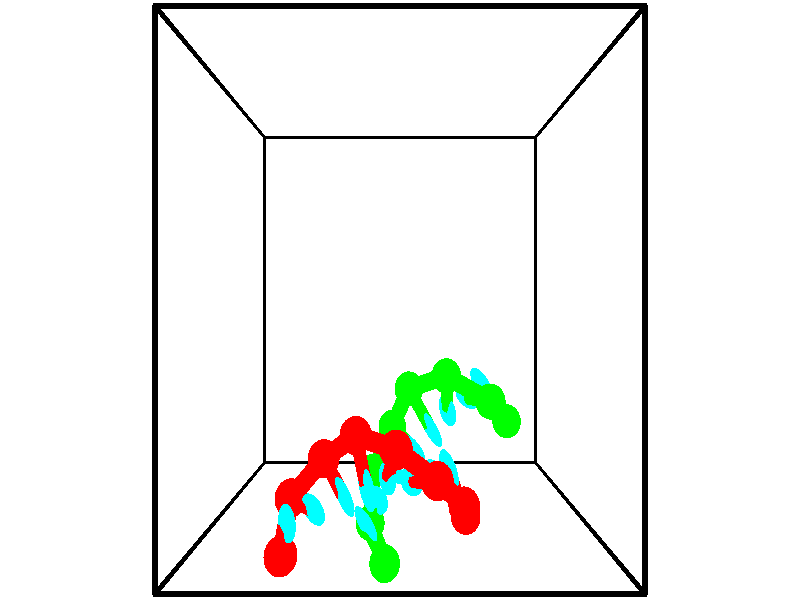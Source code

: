 // switches for output
#declare DRAW_BASES = 1; // possible values are 0, 1; only relevant for DNA ribbons
#declare DRAW_BASES_TYPE = 3; // possible values are 1, 2, 3; only relevant for DNA ribbons
#declare DRAW_FOG = 0; // set to 1 to enable fog

#include "colors.inc"

#include "transforms.inc"
background { rgb <1, 1, 1>}

#default {
   normal{
       ripples 0.25
       frequency 0.20
       turbulence 0.2
       lambda 5
   }
	finish {
		phong 0.1
		phong_size 40.
	}
}

// original window dimensions: 1024x640


// camera settings

camera {
	sky <-0, 1, 0>
	up <-0, 1, 0>
	right 1.6 * <1, 0, 0>
	location <2.5, 2.5, 11.1562>
	look_at <2.5, 2.5, 2.5>
	direction <0, 0, -8.6562>
	angle 67.0682
}


# declare cpy_camera_pos = <2.5, 2.5, 11.1562>;
# if (DRAW_FOG = 1)
fog {
	fog_type 2
	up vnormalize(cpy_camera_pos)
	color rgbt<1,1,1,0.3>
	distance 1e-5
	fog_alt 3e-3
	fog_offset 4
}
# end


// LIGHTS

# declare lum = 6;
global_settings {
	ambient_light rgb lum * <0.05, 0.05, 0.05>
	max_trace_level 15
}# declare cpy_direct_light_amount = 0.25;
light_source
{	1000 * <-1, -1, 1>,
	rgb lum * cpy_direct_light_amount
	parallel
}

light_source
{	1000 * <1, 1, -1>,
	rgb lum * cpy_direct_light_amount
	parallel
}

// strand 0

// nucleotide -1

// particle -1
sphere {
	<0.703013, -0.710347, 2.077925> 0.250000
	pigment { color rgbt <1,0,0,0> }
	no_shadow
}
cylinder {
	<0.802286, -0.404610, 2.315979>,  <0.861850, -0.221168, 2.458812>, 0.100000
	pigment { color rgbt <1,0,0,0> }
	no_shadow
}
cylinder {
	<0.802286, -0.404610, 2.315979>,  <0.703013, -0.710347, 2.077925>, 0.100000
	pigment { color rgbt <1,0,0,0> }
	no_shadow
}

// particle -1
sphere {
	<0.802286, -0.404610, 2.315979> 0.100000
	pigment { color rgbt <1,0,0,0> }
	no_shadow
}
sphere {
	0, 1
	scale<0.080000,0.200000,0.300000>
	matrix <0.773536, 0.213456, -0.596723,
		-0.583136, 0.608455, -0.538270,
		0.248182, 0.764342, 0.595136,
		0.876741, -0.175307, 2.494520>
	pigment { color rgbt <0,1,1,0> }
	no_shadow
}
cylinder {
	<0.784231, -0.092473, 1.672346>,  <0.703013, -0.710347, 2.077925>, 0.130000
	pigment { color rgbt <1,0,0,0> }
	no_shadow
}

// nucleotide -1

// particle -1
sphere {
	<0.784231, -0.092473, 1.672346> 0.250000
	pigment { color rgbt <1,0,0,0> }
	no_shadow
}
cylinder {
	<1.030413, -0.087715, 1.987579>,  <1.178122, -0.084860, 2.176719>, 0.100000
	pigment { color rgbt <1,0,0,0> }
	no_shadow
}
cylinder {
	<1.030413, -0.087715, 1.987579>,  <0.784231, -0.092473, 1.672346>, 0.100000
	pigment { color rgbt <1,0,0,0> }
	no_shadow
}

// particle -1
sphere {
	<1.030413, -0.087715, 1.987579> 0.100000
	pigment { color rgbt <1,0,0,0> }
	no_shadow
}
sphere {
	0, 1
	scale<0.080000,0.200000,0.300000>
	matrix <0.762409, 0.244572, -0.599097,
		-0.199869, 0.969558, 0.141454,
		0.615455, 0.011895, 0.788082,
		1.215049, -0.084147, 2.224004>
	pigment { color rgbt <0,1,1,0> }
	no_shadow
}
cylinder {
	<1.291681, 0.407910, 1.596391>,  <0.784231, -0.092473, 1.672346>, 0.130000
	pigment { color rgbt <1,0,0,0> }
	no_shadow
}

// nucleotide -1

// particle -1
sphere {
	<1.291681, 0.407910, 1.596391> 0.250000
	pigment { color rgbt <1,0,0,0> }
	no_shadow
}
cylinder {
	<1.499817, 0.192543, 1.861526>,  <1.624698, 0.063323, 2.020607>, 0.100000
	pigment { color rgbt <1,0,0,0> }
	no_shadow
}
cylinder {
	<1.499817, 0.192543, 1.861526>,  <1.291681, 0.407910, 1.596391>, 0.100000
	pigment { color rgbt <1,0,0,0> }
	no_shadow
}

// particle -1
sphere {
	<1.499817, 0.192543, 1.861526> 0.100000
	pigment { color rgbt <1,0,0,0> }
	no_shadow
}
sphere {
	0, 1
	scale<0.080000,0.200000,0.300000>
	matrix <0.851819, 0.272330, -0.447482,
		0.060421, 0.797461, 0.600338,
		0.520339, -0.538417, 0.662838,
		1.655919, 0.031018, 2.060378>
	pigment { color rgbt <0,1,1,0> }
	no_shadow
}
cylinder {
	<1.810829, 0.745383, 1.780034>,  <1.291681, 0.407910, 1.596391>, 0.130000
	pigment { color rgbt <1,0,0,0> }
	no_shadow
}

// nucleotide -1

// particle -1
sphere {
	<1.810829, 0.745383, 1.780034> 0.250000
	pigment { color rgbt <1,0,0,0> }
	no_shadow
}
cylinder {
	<1.912489, 0.360748, 1.821526>,  <1.973485, 0.129968, 1.846421>, 0.100000
	pigment { color rgbt <1,0,0,0> }
	no_shadow
}
cylinder {
	<1.912489, 0.360748, 1.821526>,  <1.810829, 0.745383, 1.780034>, 0.100000
	pigment { color rgbt <1,0,0,0> }
	no_shadow
}

// particle -1
sphere {
	<1.912489, 0.360748, 1.821526> 0.100000
	pigment { color rgbt <1,0,0,0> }
	no_shadow
}
sphere {
	0, 1
	scale<0.080000,0.200000,0.300000>
	matrix <0.829930, 0.161759, -0.533901,
		0.496613, 0.221779, 0.839160,
		0.254150, -0.961586, 0.103730,
		1.988734, 0.072272, 1.852644>
	pigment { color rgbt <0,1,1,0> }
	no_shadow
}
cylinder {
	<2.442630, 0.618716, 2.058843>,  <1.810829, 0.745383, 1.780034>, 0.130000
	pigment { color rgbt <1,0,0,0> }
	no_shadow
}

// nucleotide -1

// particle -1
sphere {
	<2.442630, 0.618716, 2.058843> 0.250000
	pigment { color rgbt <1,0,0,0> }
	no_shadow
}
cylinder {
	<2.360487, 0.343552, 1.780388>,  <2.311201, 0.178453, 1.613315>, 0.100000
	pigment { color rgbt <1,0,0,0> }
	no_shadow
}
cylinder {
	<2.360487, 0.343552, 1.780388>,  <2.442630, 0.618716, 2.058843>, 0.100000
	pigment { color rgbt <1,0,0,0> }
	no_shadow
}

// particle -1
sphere {
	<2.360487, 0.343552, 1.780388> 0.100000
	pigment { color rgbt <1,0,0,0> }
	no_shadow
}
sphere {
	0, 1
	scale<0.080000,0.200000,0.300000>
	matrix <0.816617, 0.271596, -0.509285,
		0.539411, -0.673063, 0.505986,
		-0.205357, -0.687911, -0.696137,
		2.298880, 0.137178, 1.571547>
	pigment { color rgbt <0,1,1,0> }
	no_shadow
}
cylinder {
	<3.068480, 0.198739, 1.947941>,  <2.442630, 0.618716, 2.058843>, 0.130000
	pigment { color rgbt <1,0,0,0> }
	no_shadow
}

// nucleotide -1

// particle -1
sphere {
	<3.068480, 0.198739, 1.947941> 0.250000
	pigment { color rgbt <1,0,0,0> }
	no_shadow
}
cylinder {
	<2.849796, 0.116310, 1.623314>,  <2.718586, 0.066853, 1.428538>, 0.100000
	pigment { color rgbt <1,0,0,0> }
	no_shadow
}
cylinder {
	<2.849796, 0.116310, 1.623314>,  <3.068480, 0.198739, 1.947941>, 0.100000
	pigment { color rgbt <1,0,0,0> }
	no_shadow
}

// particle -1
sphere {
	<2.849796, 0.116310, 1.623314> 0.100000
	pigment { color rgbt <1,0,0,0> }
	no_shadow
}
sphere {
	0, 1
	scale<0.080000,0.200000,0.300000>
	matrix <0.816706, 0.082514, -0.571123,
		0.184659, -0.975051, 0.123189,
		-0.546710, -0.206073, -0.811568,
		2.685783, 0.054488, 1.379843>
	pigment { color rgbt <0,1,1,0> }
	no_shadow
}
cylinder {
	<3.518624, -0.220523, 1.591349>,  <3.068480, 0.198739, 1.947941>, 0.130000
	pigment { color rgbt <1,0,0,0> }
	no_shadow
}

// nucleotide -1

// particle -1
sphere {
	<3.518624, -0.220523, 1.591349> 0.250000
	pigment { color rgbt <1,0,0,0> }
	no_shadow
}
cylinder {
	<3.275517, -0.063080, 1.315468>,  <3.129652, 0.031386, 1.149939>, 0.100000
	pigment { color rgbt <1,0,0,0> }
	no_shadow
}
cylinder {
	<3.275517, -0.063080, 1.315468>,  <3.518624, -0.220523, 1.591349>, 0.100000
	pigment { color rgbt <1,0,0,0> }
	no_shadow
}

// particle -1
sphere {
	<3.275517, -0.063080, 1.315468> 0.100000
	pigment { color rgbt <1,0,0,0> }
	no_shadow
}
sphere {
	0, 1
	scale<0.080000,0.200000,0.300000>
	matrix <0.760473, 0.038373, -0.648234,
		-0.228685, -0.918477, -0.322651,
		-0.607769, 0.393609, -0.689702,
		3.093186, 0.055003, 1.108557>
	pigment { color rgbt <0,1,1,0> }
	no_shadow
}
cylinder {
	<3.609290, -0.548759, 0.948268>,  <3.518624, -0.220523, 1.591349>, 0.130000
	pigment { color rgbt <1,0,0,0> }
	no_shadow
}

// nucleotide -1

// particle -1
sphere {
	<3.609290, -0.548759, 0.948268> 0.250000
	pigment { color rgbt <1,0,0,0> }
	no_shadow
}
cylinder {
	<3.455050, -0.188820, 0.866699>,  <3.362505, 0.027144, 0.817758>, 0.100000
	pigment { color rgbt <1,0,0,0> }
	no_shadow
}
cylinder {
	<3.455050, -0.188820, 0.866699>,  <3.609290, -0.548759, 0.948268>, 0.100000
	pigment { color rgbt <1,0,0,0> }
	no_shadow
}

// particle -1
sphere {
	<3.455050, -0.188820, 0.866699> 0.100000
	pigment { color rgbt <1,0,0,0> }
	no_shadow
}
sphere {
	0, 1
	scale<0.080000,0.200000,0.300000>
	matrix <0.819794, 0.232719, -0.523239,
		-0.423380, -0.368936, -0.827427,
		-0.385600, 0.899849, -0.203923,
		3.339369, 0.081135, 0.805522>
	pigment { color rgbt <0,1,1,0> }
	no_shadow
}
// strand 1

// nucleotide -1

// particle -1
sphere {
	<4.393341, 0.704535, 0.421644> 0.250000
	pigment { color rgbt <0,1,0,0> }
	no_shadow
}
cylinder {
	<4.159590, 0.998810, 0.284668>,  <4.019339, 1.175375, 0.202483>, 0.100000
	pigment { color rgbt <0,1,0,0> }
	no_shadow
}
cylinder {
	<4.159590, 0.998810, 0.284668>,  <4.393341, 0.704535, 0.421644>, 0.100000
	pigment { color rgbt <0,1,0,0> }
	no_shadow
}

// particle -1
sphere {
	<4.159590, 0.998810, 0.284668> 0.100000
	pigment { color rgbt <0,1,0,0> }
	no_shadow
}
sphere {
	0, 1
	scale<0.080000,0.200000,0.300000>
	matrix <-0.773219, -0.376766, 0.510077,
		0.246238, 0.562859, 0.789022,
		-0.584379, 0.735688, -0.342439,
		3.984276, 1.219516, 0.181936>
	pigment { color rgbt <0,1,1,0> }
	no_shadow
}
cylinder {
	<4.021242, 1.078113, 1.011746>,  <4.393341, 0.704535, 0.421644>, 0.130000
	pigment { color rgbt <0,1,0,0> }
	no_shadow
}

// nucleotide -1

// particle -1
sphere {
	<4.021242, 1.078113, 1.011746> 0.250000
	pigment { color rgbt <0,1,0,0> }
	no_shadow
}
cylinder {
	<3.831905, 1.061584, 0.659782>,  <3.718302, 1.051667, 0.448604>, 0.100000
	pigment { color rgbt <0,1,0,0> }
	no_shadow
}
cylinder {
	<3.831905, 1.061584, 0.659782>,  <4.021242, 1.078113, 1.011746>, 0.100000
	pigment { color rgbt <0,1,0,0> }
	no_shadow
}

// particle -1
sphere {
	<3.831905, 1.061584, 0.659782> 0.100000
	pigment { color rgbt <0,1,0,0> }
	no_shadow
}
sphere {
	0, 1
	scale<0.080000,0.200000,0.300000>
	matrix <-0.732615, -0.536166, 0.419286,
		-0.489103, 0.843100, 0.223517,
		-0.473343, -0.041323, -0.879909,
		3.689902, 1.049188, 0.395810>
	pigment { color rgbt <0,1,1,0> }
	no_shadow
}
cylinder {
	<3.286980, 1.423053, 0.887304>,  <4.021242, 1.078113, 1.011746>, 0.130000
	pigment { color rgbt <0,1,0,0> }
	no_shadow
}

// nucleotide -1

// particle -1
sphere {
	<3.286980, 1.423053, 0.887304> 0.250000
	pigment { color rgbt <0,1,0,0> }
	no_shadow
}
cylinder {
	<3.317960, 1.105888, 0.645546>,  <3.336547, 0.915590, 0.500491>, 0.100000
	pigment { color rgbt <0,1,0,0> }
	no_shadow
}
cylinder {
	<3.317960, 1.105888, 0.645546>,  <3.286980, 1.423053, 0.887304>, 0.100000
	pigment { color rgbt <0,1,0,0> }
	no_shadow
}

// particle -1
sphere {
	<3.317960, 1.105888, 0.645546> 0.100000
	pigment { color rgbt <0,1,0,0> }
	no_shadow
}
sphere {
	0, 1
	scale<0.080000,0.200000,0.300000>
	matrix <-0.738581, -0.452837, 0.499436,
		-0.669701, 0.407713, -0.620702,
		0.077450, -0.792912, -0.604395,
		3.341194, 0.868015, 0.464228>
	pigment { color rgbt <0,1,1,0> }
	no_shadow
}
cylinder {
	<2.655220, 1.210867, 0.627466>,  <3.286980, 1.423053, 0.887304>, 0.130000
	pigment { color rgbt <0,1,0,0> }
	no_shadow
}

// nucleotide -1

// particle -1
sphere {
	<2.655220, 1.210867, 0.627466> 0.250000
	pigment { color rgbt <0,1,0,0> }
	no_shadow
}
cylinder {
	<2.875837, 0.877533, 0.642181>,  <3.008208, 0.677533, 0.651011>, 0.100000
	pigment { color rgbt <0,1,0,0> }
	no_shadow
}
cylinder {
	<2.875837, 0.877533, 0.642181>,  <2.655220, 1.210867, 0.627466>, 0.100000
	pigment { color rgbt <0,1,0,0> }
	no_shadow
}

// particle -1
sphere {
	<2.875837, 0.877533, 0.642181> 0.100000
	pigment { color rgbt <0,1,0,0> }
	no_shadow
}
sphere {
	0, 1
	scale<0.080000,0.200000,0.300000>
	matrix <-0.775679, -0.496164, 0.390055,
		-0.306793, -0.243669, -0.920056,
		0.551543, -0.833335, 0.036789,
		3.041300, 0.627532, 0.653218>
	pigment { color rgbt <0,1,1,0> }
	no_shadow
}
cylinder {
	<2.360193, 0.585212, 0.183660>,  <2.655220, 1.210867, 0.627466>, 0.130000
	pigment { color rgbt <0,1,0,0> }
	no_shadow
}

// nucleotide -1

// particle -1
sphere {
	<2.360193, 0.585212, 0.183660> 0.250000
	pigment { color rgbt <0,1,0,0> }
	no_shadow
}
cylinder {
	<2.579527, 0.460014, 0.493851>,  <2.711128, 0.384896, 0.679965>, 0.100000
	pigment { color rgbt <0,1,0,0> }
	no_shadow
}
cylinder {
	<2.579527, 0.460014, 0.493851>,  <2.360193, 0.585212, 0.183660>, 0.100000
	pigment { color rgbt <0,1,0,0> }
	no_shadow
}

// particle -1
sphere {
	<2.579527, 0.460014, 0.493851> 0.100000
	pigment { color rgbt <0,1,0,0> }
	no_shadow
}
sphere {
	0, 1
	scale<0.080000,0.200000,0.300000>
	matrix <-0.774955, -0.538688, 0.330545,
		0.314281, -0.782209, -0.537938,
		0.548335, -0.312994, 0.775476,
		2.744028, 0.366116, 0.726494>
	pigment { color rgbt <0,1,1,0> }
	no_shadow
}
cylinder {
	<2.020429, -0.066444, 0.270806>,  <2.360193, 0.585212, 0.183660>, 0.130000
	pigment { color rgbt <0,1,0,0> }
	no_shadow
}

// nucleotide -1

// particle -1
sphere {
	<2.020429, -0.066444, 0.270806> 0.250000
	pigment { color rgbt <0,1,0,0> }
	no_shadow
}
cylinder {
	<2.230465, 0.001411, 0.604393>,  <2.356487, 0.042125, 0.804545>, 0.100000
	pigment { color rgbt <0,1,0,0> }
	no_shadow
}
cylinder {
	<2.230465, 0.001411, 0.604393>,  <2.020429, -0.066444, 0.270806>, 0.100000
	pigment { color rgbt <0,1,0,0> }
	no_shadow
}

// particle -1
sphere {
	<2.230465, 0.001411, 0.604393> 0.100000
	pigment { color rgbt <0,1,0,0> }
	no_shadow
}
sphere {
	0, 1
	scale<0.080000,0.200000,0.300000>
	matrix <-0.656299, -0.543142, 0.523706,
		0.541804, -0.822326, -0.173864,
		0.525090, 0.169639, 0.833968,
		2.387992, 0.052303, 0.854584>
	pigment { color rgbt <0,1,1,0> }
	no_shadow
}
cylinder {
	<1.980754, -0.742556, 0.627117>,  <2.020429, -0.066444, 0.270806>, 0.130000
	pigment { color rgbt <0,1,0,0> }
	no_shadow
}

// nucleotide -1

// particle -1
sphere {
	<1.980754, -0.742556, 0.627117> 0.250000
	pigment { color rgbt <0,1,0,0> }
	no_shadow
}
cylinder {
	<2.066054, -0.475212, 0.912163>,  <2.117234, -0.314806, 1.083190>, 0.100000
	pigment { color rgbt <0,1,0,0> }
	no_shadow
}
cylinder {
	<2.066054, -0.475212, 0.912163>,  <1.980754, -0.742556, 0.627117>, 0.100000
	pigment { color rgbt <0,1,0,0> }
	no_shadow
}

// particle -1
sphere {
	<2.066054, -0.475212, 0.912163> 0.100000
	pigment { color rgbt <0,1,0,0> }
	no_shadow
}
sphere {
	0, 1
	scale<0.080000,0.200000,0.300000>
	matrix <-0.606559, -0.481228, 0.632856,
		0.765906, -0.567198, 0.302778,
		0.213249, 0.668360, 0.712614,
		2.130029, -0.274704, 1.125947>
	pigment { color rgbt <0,1,1,0> }
	no_shadow
}
cylinder {
	<2.247684, -1.095883, 1.272278>,  <1.980754, -0.742556, 0.627117>, 0.130000
	pigment { color rgbt <0,1,0,0> }
	no_shadow
}

// nucleotide -1

// particle -1
sphere {
	<2.247684, -1.095883, 1.272278> 0.250000
	pigment { color rgbt <0,1,0,0> }
	no_shadow
}
cylinder {
	<2.078647, -0.753387, 1.391121>,  <1.977225, -0.547890, 1.462426>, 0.100000
	pigment { color rgbt <0,1,0,0> }
	no_shadow
}
cylinder {
	<2.078647, -0.753387, 1.391121>,  <2.247684, -1.095883, 1.272278>, 0.100000
	pigment { color rgbt <0,1,0,0> }
	no_shadow
}

// particle -1
sphere {
	<2.078647, -0.753387, 1.391121> 0.100000
	pigment { color rgbt <0,1,0,0> }
	no_shadow
}
sphere {
	0, 1
	scale<0.080000,0.200000,0.300000>
	matrix <-0.670063, -0.515903, 0.533722,
		0.610271, 0.026467, 0.791750,
		-0.422592, 0.856238, 0.297106,
		1.951870, -0.496516, 1.480253>
	pigment { color rgbt <0,1,1,0> }
	no_shadow
}
// box output
cylinder {
	<0.000000, 0.000000, 0.000000>,  <5.000000, 0.000000, 0.000000>, 0.025000
	pigment { color rgbt <0,0,0,0> }
	no_shadow
}
cylinder {
	<0.000000, 0.000000, 0.000000>,  <0.000000, 5.000000, 0.000000>, 0.025000
	pigment { color rgbt <0,0,0,0> }
	no_shadow
}
cylinder {
	<0.000000, 0.000000, 0.000000>,  <0.000000, 0.000000, 5.000000>, 0.025000
	pigment { color rgbt <0,0,0,0> }
	no_shadow
}
cylinder {
	<5.000000, 5.000000, 5.000000>,  <0.000000, 5.000000, 5.000000>, 0.025000
	pigment { color rgbt <0,0,0,0> }
	no_shadow
}
cylinder {
	<5.000000, 5.000000, 5.000000>,  <5.000000, 0.000000, 5.000000>, 0.025000
	pigment { color rgbt <0,0,0,0> }
	no_shadow
}
cylinder {
	<5.000000, 5.000000, 5.000000>,  <5.000000, 5.000000, 0.000000>, 0.025000
	pigment { color rgbt <0,0,0,0> }
	no_shadow
}
cylinder {
	<0.000000, 0.000000, 5.000000>,  <0.000000, 5.000000, 5.000000>, 0.025000
	pigment { color rgbt <0,0,0,0> }
	no_shadow
}
cylinder {
	<0.000000, 0.000000, 5.000000>,  <5.000000, 0.000000, 5.000000>, 0.025000
	pigment { color rgbt <0,0,0,0> }
	no_shadow
}
cylinder {
	<5.000000, 5.000000, 0.000000>,  <0.000000, 5.000000, 0.000000>, 0.025000
	pigment { color rgbt <0,0,0,0> }
	no_shadow
}
cylinder {
	<5.000000, 5.000000, 0.000000>,  <5.000000, 0.000000, 0.000000>, 0.025000
	pigment { color rgbt <0,0,0,0> }
	no_shadow
}
cylinder {
	<5.000000, 0.000000, 5.000000>,  <5.000000, 0.000000, 0.000000>, 0.025000
	pigment { color rgbt <0,0,0,0> }
	no_shadow
}
cylinder {
	<0.000000, 5.000000, 0.000000>,  <0.000000, 5.000000, 5.000000>, 0.025000
	pigment { color rgbt <0,0,0,0> }
	no_shadow
}
// end of box output

